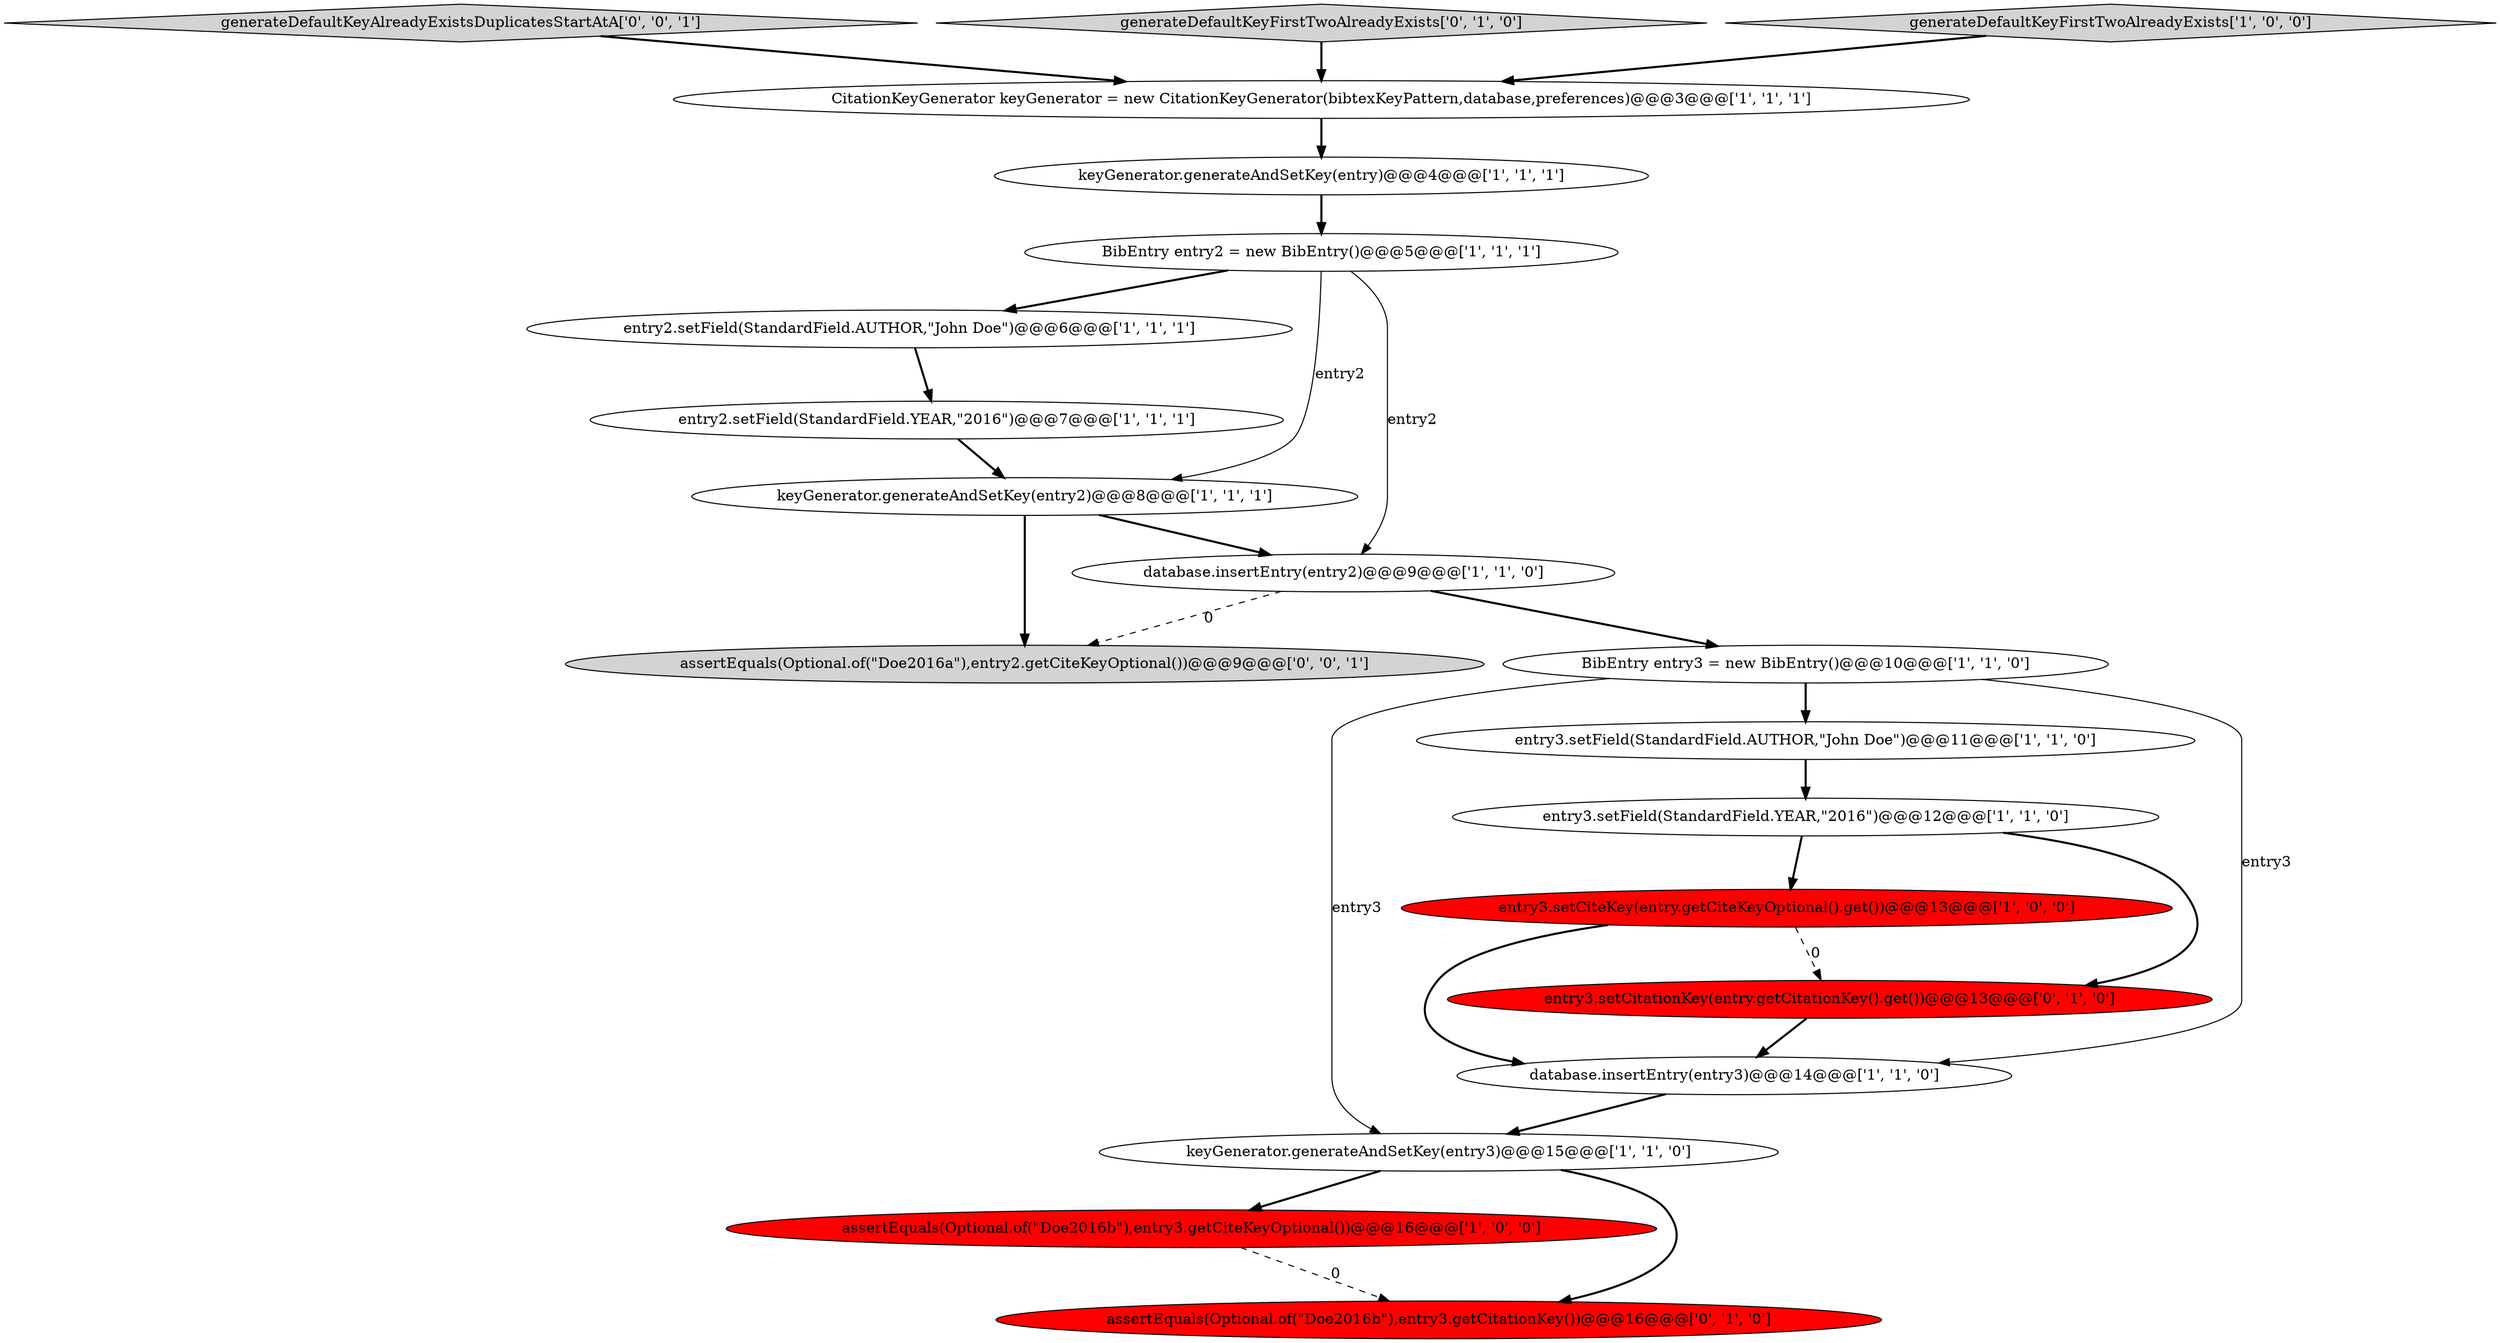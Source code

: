 digraph {
0 [style = filled, label = "assertEquals(Optional.of(\"Doe2016b\"),entry3.getCiteKeyOptional())@@@16@@@['1', '0', '0']", fillcolor = red, shape = ellipse image = "AAA1AAABBB1BBB"];
6 [style = filled, label = "keyGenerator.generateAndSetKey(entry3)@@@15@@@['1', '1', '0']", fillcolor = white, shape = ellipse image = "AAA0AAABBB1BBB"];
16 [style = filled, label = "assertEquals(Optional.of(\"Doe2016b\"),entry3.getCitationKey())@@@16@@@['0', '1', '0']", fillcolor = red, shape = ellipse image = "AAA1AAABBB2BBB"];
10 [style = filled, label = "BibEntry entry2 = new BibEntry()@@@5@@@['1', '1', '1']", fillcolor = white, shape = ellipse image = "AAA0AAABBB1BBB"];
18 [style = filled, label = "generateDefaultKeyAlreadyExistsDuplicatesStartAtA['0', '0', '1']", fillcolor = lightgray, shape = diamond image = "AAA0AAABBB3BBB"];
19 [style = filled, label = "assertEquals(Optional.of(\"Doe2016a\"),entry2.getCiteKeyOptional())@@@9@@@['0', '0', '1']", fillcolor = lightgray, shape = ellipse image = "AAA0AAABBB3BBB"];
2 [style = filled, label = "entry2.setField(StandardField.AUTHOR,\"John Doe\")@@@6@@@['1', '1', '1']", fillcolor = white, shape = ellipse image = "AAA0AAABBB1BBB"];
1 [style = filled, label = "database.insertEntry(entry2)@@@9@@@['1', '1', '0']", fillcolor = white, shape = ellipse image = "AAA0AAABBB1BBB"];
3 [style = filled, label = "database.insertEntry(entry3)@@@14@@@['1', '1', '0']", fillcolor = white, shape = ellipse image = "AAA0AAABBB1BBB"];
13 [style = filled, label = "entry2.setField(StandardField.YEAR,\"2016\")@@@7@@@['1', '1', '1']", fillcolor = white, shape = ellipse image = "AAA0AAABBB1BBB"];
4 [style = filled, label = "BibEntry entry3 = new BibEntry()@@@10@@@['1', '1', '0']", fillcolor = white, shape = ellipse image = "AAA0AAABBB1BBB"];
17 [style = filled, label = "generateDefaultKeyFirstTwoAlreadyExists['0', '1', '0']", fillcolor = lightgray, shape = diamond image = "AAA0AAABBB2BBB"];
11 [style = filled, label = "CitationKeyGenerator keyGenerator = new CitationKeyGenerator(bibtexKeyPattern,database,preferences)@@@3@@@['1', '1', '1']", fillcolor = white, shape = ellipse image = "AAA0AAABBB1BBB"];
7 [style = filled, label = "keyGenerator.generateAndSetKey(entry)@@@4@@@['1', '1', '1']", fillcolor = white, shape = ellipse image = "AAA0AAABBB1BBB"];
9 [style = filled, label = "entry3.setField(StandardField.YEAR,\"2016\")@@@12@@@['1', '1', '0']", fillcolor = white, shape = ellipse image = "AAA0AAABBB1BBB"];
5 [style = filled, label = "entry3.setCiteKey(entry.getCiteKeyOptional().get())@@@13@@@['1', '0', '0']", fillcolor = red, shape = ellipse image = "AAA1AAABBB1BBB"];
15 [style = filled, label = "entry3.setCitationKey(entry.getCitationKey().get())@@@13@@@['0', '1', '0']", fillcolor = red, shape = ellipse image = "AAA1AAABBB2BBB"];
8 [style = filled, label = "entry3.setField(StandardField.AUTHOR,\"John Doe\")@@@11@@@['1', '1', '0']", fillcolor = white, shape = ellipse image = "AAA0AAABBB1BBB"];
12 [style = filled, label = "keyGenerator.generateAndSetKey(entry2)@@@8@@@['1', '1', '1']", fillcolor = white, shape = ellipse image = "AAA0AAABBB1BBB"];
14 [style = filled, label = "generateDefaultKeyFirstTwoAlreadyExists['1', '0', '0']", fillcolor = lightgray, shape = diamond image = "AAA0AAABBB1BBB"];
5->3 [style = bold, label=""];
4->6 [style = solid, label="entry3"];
1->4 [style = bold, label=""];
7->10 [style = bold, label=""];
10->12 [style = solid, label="entry2"];
18->11 [style = bold, label=""];
1->19 [style = dashed, label="0"];
0->16 [style = dashed, label="0"];
3->6 [style = bold, label=""];
6->0 [style = bold, label=""];
15->3 [style = bold, label=""];
12->1 [style = bold, label=""];
4->3 [style = solid, label="entry3"];
2->13 [style = bold, label=""];
13->12 [style = bold, label=""];
6->16 [style = bold, label=""];
9->15 [style = bold, label=""];
10->1 [style = solid, label="entry2"];
8->9 [style = bold, label=""];
9->5 [style = bold, label=""];
4->8 [style = bold, label=""];
10->2 [style = bold, label=""];
12->19 [style = bold, label=""];
5->15 [style = dashed, label="0"];
14->11 [style = bold, label=""];
11->7 [style = bold, label=""];
17->11 [style = bold, label=""];
}
